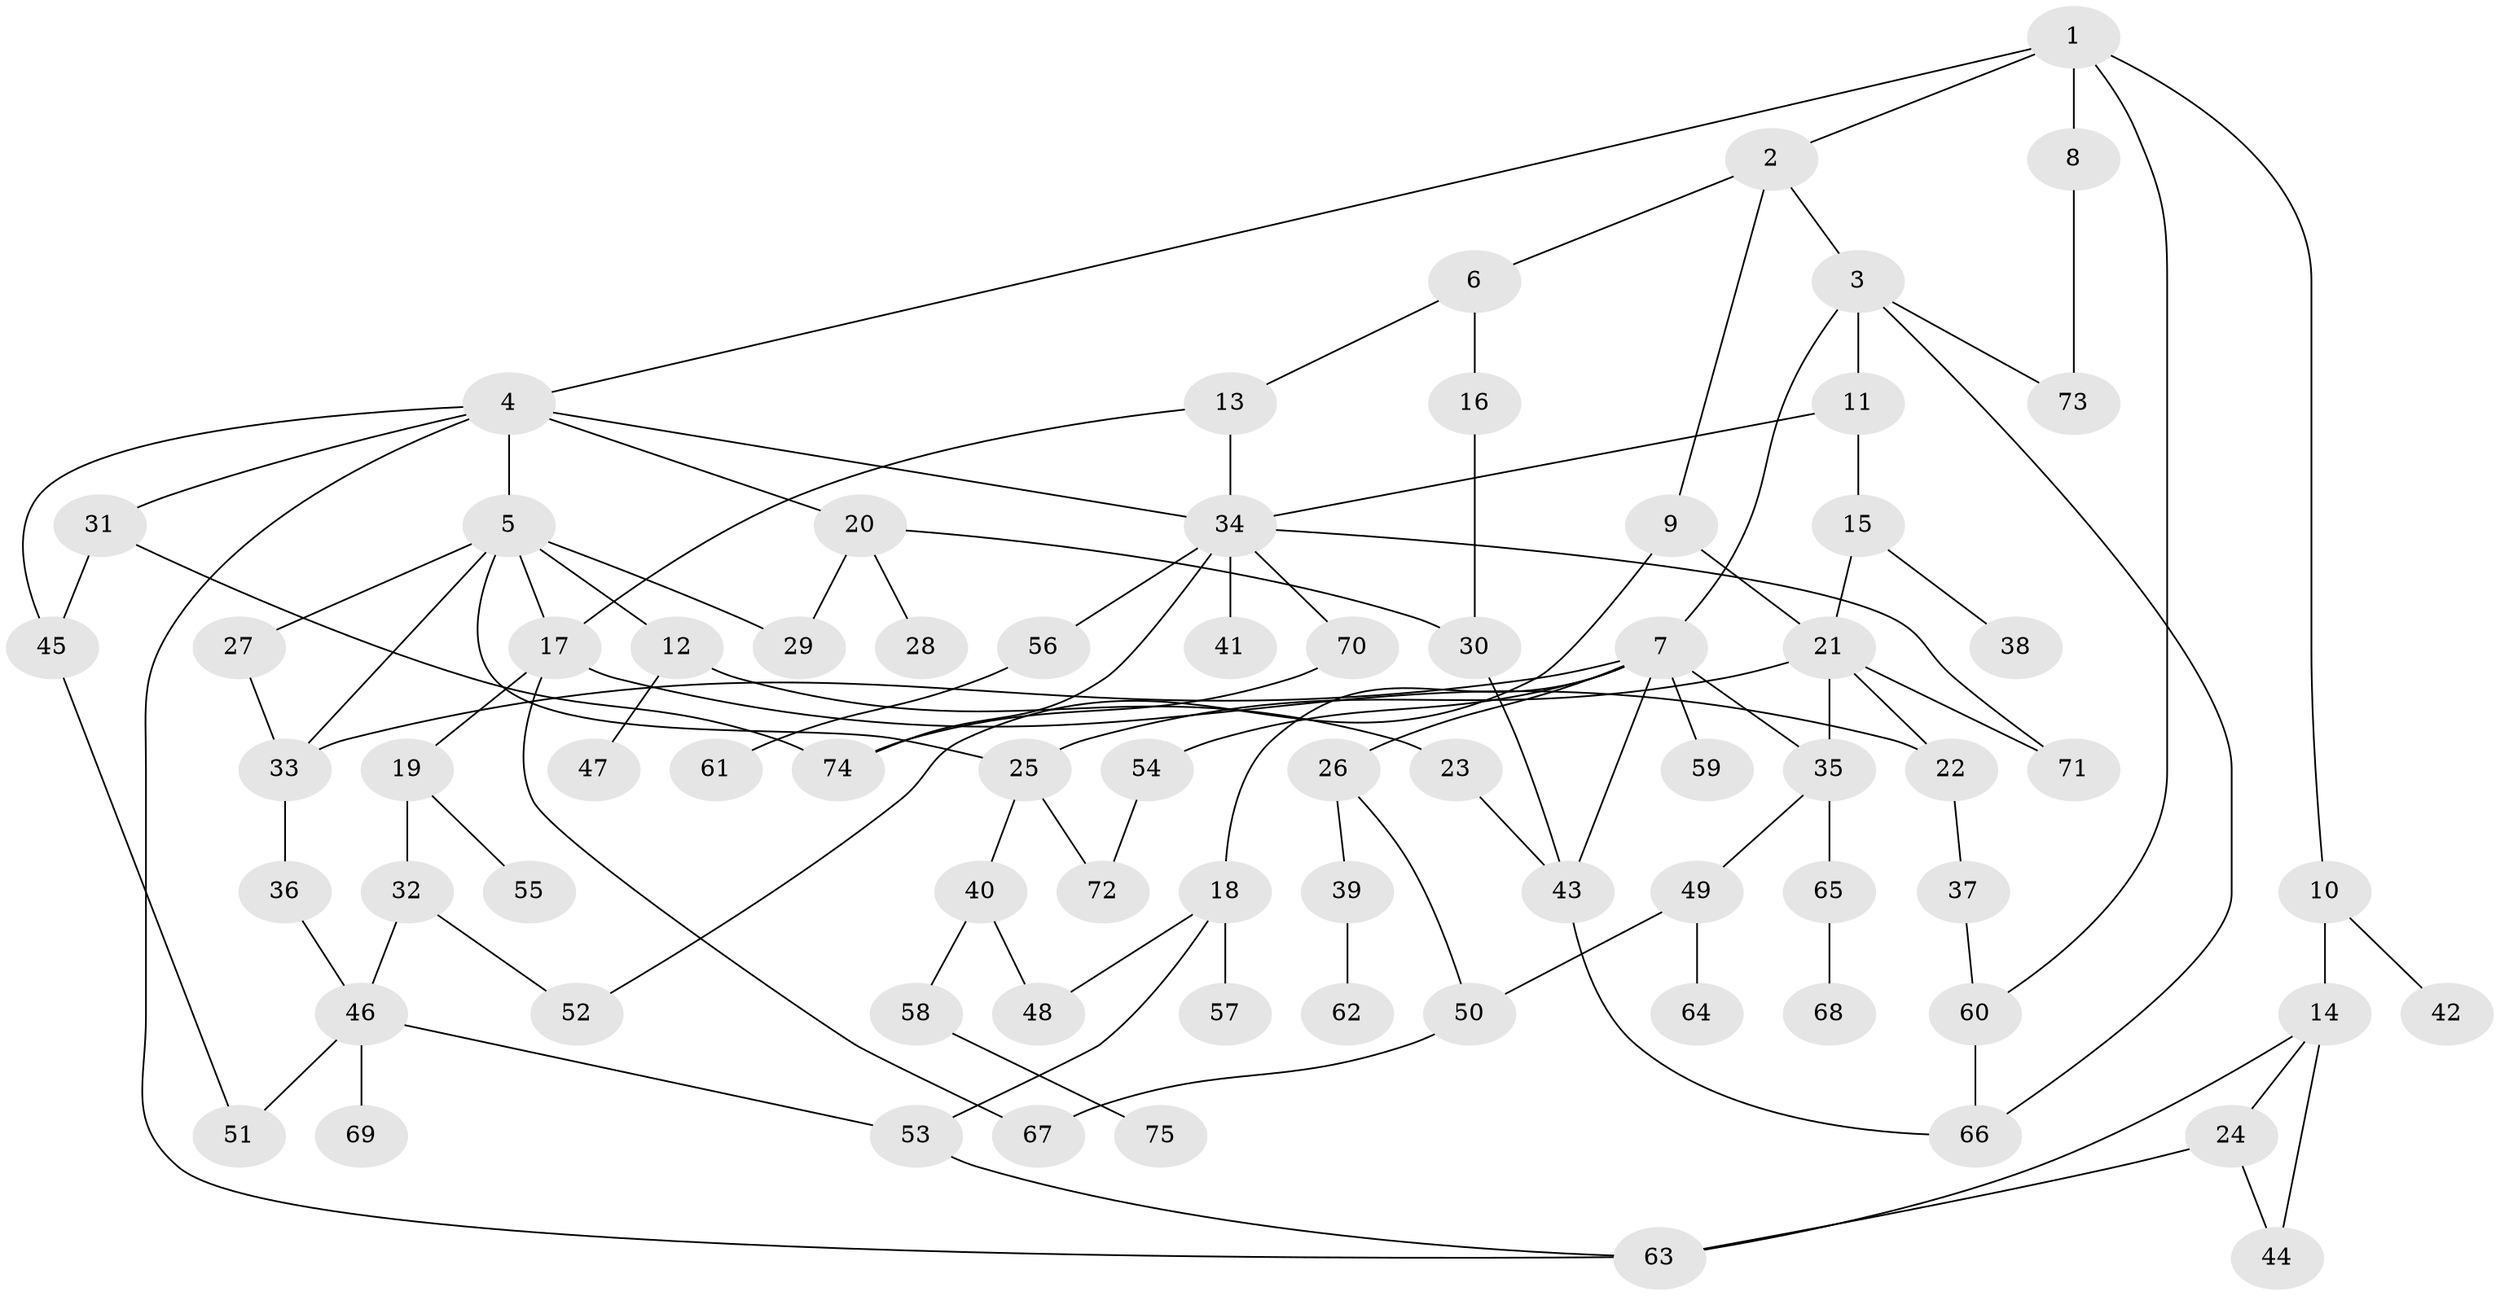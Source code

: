// coarse degree distribution, {3: 0.2916666666666667, 14: 0.041666666666666664, 5: 0.041666666666666664, 2: 0.20833333333333334, 4: 0.16666666666666666, 10: 0.041666666666666664, 6: 0.041666666666666664, 1: 0.16666666666666666}
// Generated by graph-tools (version 1.1) at 2025/48/03/04/25 22:48:36]
// undirected, 75 vertices, 107 edges
graph export_dot {
  node [color=gray90,style=filled];
  1;
  2;
  3;
  4;
  5;
  6;
  7;
  8;
  9;
  10;
  11;
  12;
  13;
  14;
  15;
  16;
  17;
  18;
  19;
  20;
  21;
  22;
  23;
  24;
  25;
  26;
  27;
  28;
  29;
  30;
  31;
  32;
  33;
  34;
  35;
  36;
  37;
  38;
  39;
  40;
  41;
  42;
  43;
  44;
  45;
  46;
  47;
  48;
  49;
  50;
  51;
  52;
  53;
  54;
  55;
  56;
  57;
  58;
  59;
  60;
  61;
  62;
  63;
  64;
  65;
  66;
  67;
  68;
  69;
  70;
  71;
  72;
  73;
  74;
  75;
  1 -- 2;
  1 -- 4;
  1 -- 8;
  1 -- 10;
  1 -- 60;
  2 -- 3;
  2 -- 6;
  2 -- 9;
  3 -- 7;
  3 -- 11;
  3 -- 73;
  3 -- 66;
  4 -- 5;
  4 -- 20;
  4 -- 31;
  4 -- 63;
  4 -- 34;
  4 -- 45;
  5 -- 12;
  5 -- 27;
  5 -- 25;
  5 -- 17;
  5 -- 29;
  5 -- 33;
  6 -- 13;
  6 -- 16;
  7 -- 18;
  7 -- 26;
  7 -- 54;
  7 -- 59;
  7 -- 33;
  7 -- 35;
  7 -- 43;
  8 -- 73;
  9 -- 21;
  9 -- 52;
  10 -- 14;
  10 -- 42;
  11 -- 15;
  11 -- 34;
  12 -- 23;
  12 -- 47;
  13 -- 17;
  13 -- 34;
  14 -- 24;
  14 -- 44;
  14 -- 63;
  15 -- 38;
  15 -- 21;
  16 -- 30;
  17 -- 19;
  17 -- 22;
  17 -- 67;
  18 -- 48;
  18 -- 57;
  18 -- 53;
  19 -- 32;
  19 -- 55;
  20 -- 28;
  20 -- 29;
  20 -- 30;
  21 -- 25;
  21 -- 35;
  21 -- 22;
  21 -- 71;
  22 -- 37;
  23 -- 43;
  24 -- 63;
  24 -- 44;
  25 -- 40;
  25 -- 72;
  26 -- 39;
  26 -- 50;
  27 -- 33;
  30 -- 43;
  31 -- 45;
  31 -- 74;
  32 -- 46;
  32 -- 52;
  33 -- 36;
  34 -- 41;
  34 -- 56;
  34 -- 70;
  34 -- 71;
  34 -- 74;
  35 -- 49;
  35 -- 65;
  36 -- 46;
  37 -- 60;
  39 -- 62;
  40 -- 58;
  40 -- 48;
  43 -- 66;
  45 -- 51;
  46 -- 51;
  46 -- 53;
  46 -- 69;
  49 -- 50;
  49 -- 64;
  50 -- 67;
  53 -- 63;
  54 -- 72;
  56 -- 61;
  58 -- 75;
  60 -- 66;
  65 -- 68;
  70 -- 74;
}
